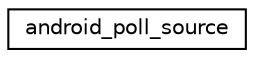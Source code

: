 digraph "Graphical Class Hierarchy"
{
 // LATEX_PDF_SIZE
  edge [fontname="Helvetica",fontsize="10",labelfontname="Helvetica",labelfontsize="10"];
  node [fontname="Helvetica",fontsize="10",shape=record];
  rankdir="LR";
  Node0 [label="android_poll_source",height=0.2,width=0.4,color="black", fillcolor="white", style="filled",URL="$structandroid__poll__source.html",tooltip=" "];
}
